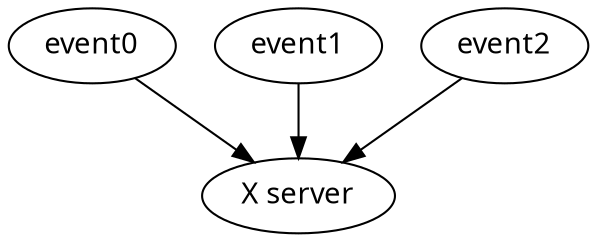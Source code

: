 digraph G{
	node [fontname=sans]
	edge [fontname=sans]

	event0 -> "X server"
	event1 -> "X server"
	event2 -> "X server"
}
